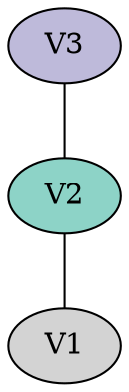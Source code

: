 graph colored {
node [style=filled colorscheme="set312"];
V2--V1;
V3--V2;
V2[fillcolor="1"];
V3[fillcolor="3"];
}